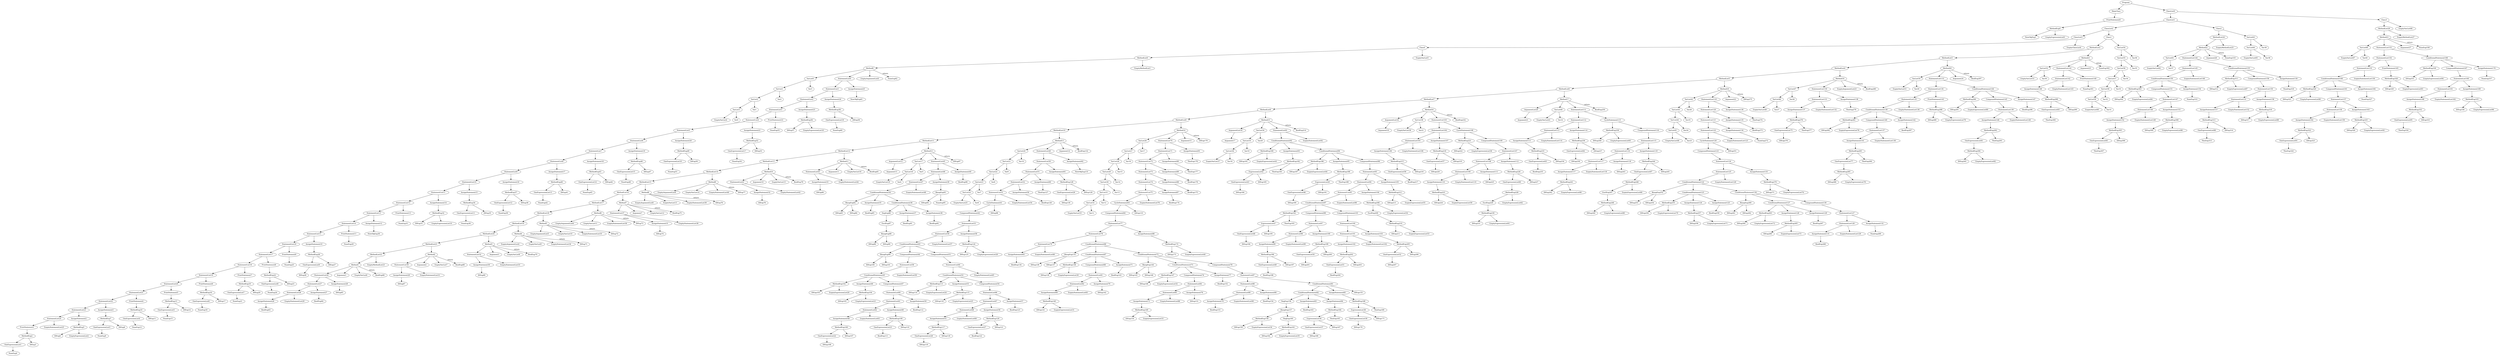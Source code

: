digraph G
{
MethodExp0->NewObjExp1
MethodExp0->EmptyExpressionList0
PrintStatement0->MethodExp0
MainClass->PrintStatement0
VarList3->EmptyVarList4
VarList3->Var0
VarList2->VarList3
VarList2->Var1
VarList1->VarList2
VarList1->Var2
VarList0->VarList1
VarList0->Var3
OneExpressionList1->NumExp4
MethodExp2->IDExp3
MethodExp2->OneExpressionList1
PrintStatement1->MethodExp2
StatementList24->EmptyStatementList25
StatementList24->PrintStatement1
MethodExp5->IDExp6
MethodExp5->EmptyExpressionList2
AssignStatement2->MethodExp5
StatementList23->StatementList24
StatementList23->AssignStatement2
OneExpressionList3->NumExp9
MethodExp7->IDExp8
MethodExp7->OneExpressionList3
AssignStatement3->MethodExp7
StatementList22->StatementList23
StatementList22->AssignStatement3
OneExpressionList4->NumExp12
MethodExp10->IDExp11
MethodExp10->OneExpressionList4
PrintStatement4->MethodExp10
StatementList21->StatementList22
StatementList21->PrintStatement4
OneExpressionList5->NumExp15
MethodExp13->IDExp14
MethodExp13->OneExpressionList5
PrintStatement5->MethodExp13
StatementList20->StatementList21
StatementList20->PrintStatement5
OneExpressionList6->NumExp18
MethodExp16->IDExp17
MethodExp16->OneExpressionList6
PrintStatement6->MethodExp16
StatementList19->StatementList20
StatementList19->PrintStatement6
OneExpressionList7->NumExp21
MethodExp19->IDExp20
MethodExp19->OneExpressionList7
PrintStatement7->MethodExp19
StatementList18->StatementList19
StatementList18->PrintStatement7
OneExpressionList8->NumExp24
MethodExp22->IDExp23
MethodExp22->OneExpressionList8
PrintStatement8->MethodExp22
StatementList17->StatementList18
StatementList17->PrintStatement8
PrintStatement9->NumExp25
StatementList16->StatementList17
StatementList16->PrintStatement9
OneExpressionList9->IDExp28
MethodExp26->IDExp27
MethodExp26->OneExpressionList9
AssignStatement10->MethodExp26
StatementList15->StatementList16
StatementList15->AssignStatement10
PrintStatement11->NumExp29
StatementList14->StatementList15
StatementList14->PrintStatement11
AssignStatement12->NewObjExp30
StatementList13->StatementList14
StatementList13->AssignStatement12
PrintStatement13->NumExp31
StatementList12->StatementList13
StatementList12->PrintStatement13
MethodExp32->IDExp33
MethodExp32->EmptyExpressionList10
AssignStatement14->MethodExp32
StatementList11->StatementList12
StatementList11->AssignStatement14
OneExpressionList11->NumExp36
MethodExp34->IDExp35
MethodExp34->OneExpressionList11
AssignStatement15->MethodExp34
StatementList10->StatementList11
StatementList10->AssignStatement15
OneExpressionList12->NumExp39
MethodExp37->IDExp38
MethodExp37->OneExpressionList12
AssignStatement16->MethodExp37
StatementList9->StatementList10
StatementList9->AssignStatement16
OneExpressionList13->NumExp42
MethodExp40->IDExp41
MethodExp40->OneExpressionList13
AssignStatement17->MethodExp40
StatementList8->StatementList9
StatementList8->AssignStatement17
OneExpressionList14->NumExp45
MethodExp43->IDExp44
MethodExp43->OneExpressionList14
AssignStatement18->MethodExp43
StatementList7->StatementList8
StatementList7->AssignStatement18
OneExpressionList15->NumExp48
MethodExp46->IDExp47
MethodExp46->OneExpressionList15
AssignStatement19->MethodExp46
StatementList6->StatementList7
StatementList6->AssignStatement19
OneExpressionList16->NumExp51
MethodExp49->IDExp50
MethodExp49->OneExpressionList16
AssignStatement20->MethodExp49
StatementList5->StatementList6
StatementList5->AssignStatement20
OneExpressionList17->NumExp54
MethodExp52->IDExp53
MethodExp52->OneExpressionList17
AssignStatement21->MethodExp52
StatementList4->StatementList5
StatementList4->AssignStatement21
PrintStatement22->NumExp55
StatementList3->StatementList4
StatementList3->PrintStatement22
MethodExp56->IDExp57
MethodExp56->EmptyExpressionList18
AssignStatement23->MethodExp56
StatementList2->StatementList3
StatementList2->AssignStatement23
OneExpressionList19->NumExp60
MethodExp58->IDExp59
MethodExp58->OneExpressionList19
AssignStatement24->MethodExp58
StatementList1->StatementList2
StatementList1->AssignStatement24
AssignStatement25->NewObjExp61
StatementList0->StatementList1
StatementList0->AssignStatement25
Method0->EmptyArgumentList0
Method0->VarList0
Method0->StatementList0
Method0->NumExp62 [label="return"]
MethodList0->EmptyMethodList1
MethodList0->Method0
Class0->MethodList0
Class0->EmptyVarList5
ClassList3->EmptyClassList4
ClassList3->Class0
AssignStatement26->BoolExp63
StatementList28->EmptyStatementList29
StatementList28->AssignStatement26
AssignStatement27->BoolExp64
StatementList27->StatementList28
StatementList27->AssignStatement27
AssignStatement28->IDExp65
StatementList26->StatementList27
StatementList26->AssignStatement28
Method1->Argument1
Method1->EmptyVarList6
Method1->StatementList26
Method1->BoolExp66 [label="return"]
MethodList22->EmptyMethodList23
MethodList22->Method1
AssignStatement29->IDExp67
StatementList30->EmptyStatementList31
StatementList30->AssignStatement29
Method2->Argument2
Method2->EmptyVarList7
Method2->StatementList30
Method2->BoolExp68 [label="return"]
MethodList21->MethodList22
MethodList21->Method2
AssignStatement30->IDExp69
StatementList32->EmptyStatementList33
StatementList32->AssignStatement30
Method3->Argument3
Method3->EmptyVarList8
Method3->StatementList32
Method3->BoolExp70 [label="return"]
MethodList20->MethodList21
MethodList20->Method3
Method4->EmptyArgumentList4
Method4->EmptyVarList9
Method4->EmptyStatementList34
Method4->IDExp71 [label="return"]
MethodList19->MethodList20
MethodList19->Method4
Method5->EmptyArgumentList5
Method5->EmptyVarList10
Method5->EmptyStatementList35
Method5->IDExp72 [label="return"]
MethodList18->MethodList19
MethodList18->Method5
Method6->EmptyArgumentList6
Method6->EmptyVarList11
Method6->EmptyStatementList36
Method6->IDExp73 [label="return"]
MethodList17->MethodList18
MethodList17->Method6
AssignStatement31->IDExp74
StatementList37->EmptyStatementList38
StatementList37->AssignStatement31
Method7->Argument7
Method7->EmptyVarList12
Method7->StatementList37
Method7->BoolExp75 [label="return"]
MethodList16->MethodList17
MethodList16->Method7
Method8->EmptyArgumentList8
Method8->EmptyVarList13
Method8->EmptyStatementList39
Method8->IDExp76 [label="return"]
MethodList15->MethodList16
MethodList15->Method8
Method9->EmptyArgumentList9
Method9->EmptyVarList14
Method9->EmptyStatementList40
Method9->IDExp77 [label="return"]
MethodList14->MethodList15
MethodList14->Method9
AssignStatement32->IDExp78
StatementList41->EmptyStatementList42
StatementList41->AssignStatement32
Method10->Argument10
Method10->EmptyVarList15
Method10->StatementList41
Method10->BoolExp79 [label="return"]
MethodList13->MethodList14
MethodList13->Method10
AssignStatement33->IDExp80
StatementList43->EmptyStatementList44
StatementList43->AssignStatement33
Method11->Argument11
Method11->EmptyVarList16
Method11->StatementList43
Method11->BoolExp81 [label="return"]
MethodList12->MethodList13
MethodList12->Method11
ArgumentList12->Argument13
VarList18->EmptyVarList19
VarList18->Var4
VarList17->VarList18
VarList17->Var5
BinopExp82->IDExp83
BinopExp82->IDExp84
AssignStatement35->BoolExp85
BinopExp88->IDExp89
BinopExp88->IDExp90
EnclExp87->BinopExp88
NegExp86->EnclExp87
AssignStatement37->BoolExp91
AssignStatement38->BoolExp92
ConditionalStatement36->NegExp86
ConditionalStatement36->AssignStatement37
ConditionalStatement36->AssignStatement38
ConditionalStatement34->BinopExp82
ConditionalStatement34->AssignStatement35
ConditionalStatement34->ConditionalStatement36
StatementList47->EmptyStatementList48
StatementList47->ConditionalStatement34
BinopExp93->IDExp94
BinopExp93->NumExp95
AssignStatement39->BinopExp93
StatementList46->StatementList47
StatementList46->AssignStatement39
AssignStatement40->BoolExp96
StatementList45->StatementList46
StatementList45->AssignStatement40
Method12->ArgumentList12
Method12->VarList17
Method12->StatementList45
Method12->IDExp97 [label="return"]
MethodList11->MethodList12
MethodList11->Method12
VarList24->EmptyVarList25
VarList24->Var6
VarList23->VarList24
VarList23->Var7
VarList22->VarList23
VarList22->Var8
VarList21->VarList22
VarList21->Var9
VarList20->VarList21
VarList20->Var10
BinopExp99->IDExp100
BinopExp99->IDExp101
MethodExp102->IDExp103
MethodExp102->EmptyExpressionList20
MethodExp104->IDExp105
MethodExp104->EmptyExpressionList21
AssignStatement46->MethodExp104
OneExpressionList22->IDExp108
MethodExp106->IDExp107
MethodExp106->OneExpressionList22
AssignStatement48->MethodExp106
StatementList62->EmptyStatementList63
StatementList62->AssignStatement48
OneExpressionList23->BoolExp111
MethodExp109->IDExp110
MethodExp109->OneExpressionList23
AssignStatement49->MethodExp109
StatementList61->StatementList62
StatementList61->AssignStatement49
AssignStatement50->BoolExp112
StatementList60->StatementList61
StatementList60->AssignStatement50
CompoundStatement47->StatementList60
ConditionalStatement45->MethodExp102
ConditionalStatement45->AssignStatement46
ConditionalStatement45->CompoundStatement47
StatementList58->EmptyStatementList59
StatementList58->ConditionalStatement45
CompoundStatement44->StatementList58
MethodExp113->IDExp114
MethodExp113->EmptyExpressionList24
MethodExp115->IDExp116
MethodExp115->EmptyExpressionList25
AssignStatement53->MethodExp115
OneExpressionList26->IDExp119
MethodExp117->IDExp118
MethodExp117->OneExpressionList26
AssignStatement55->MethodExp117
StatementList68->EmptyStatementList69
StatementList68->AssignStatement55
OneExpressionList27->BoolExp122
MethodExp120->IDExp121
MethodExp120->OneExpressionList27
AssignStatement56->MethodExp120
StatementList67->StatementList68
StatementList67->AssignStatement56
AssignStatement57->BoolExp123
StatementList66->StatementList67
StatementList66->AssignStatement57
CompoundStatement54->StatementList66
ConditionalStatement52->MethodExp113
ConditionalStatement52->AssignStatement53
ConditionalStatement52->CompoundStatement54
StatementList64->EmptyStatementList65
StatementList64->ConditionalStatement52
CompoundStatement51->StatementList64
ConditionalStatement43->BinopExp99
ConditionalStatement43->CompoundStatement44
ConditionalStatement43->CompoundStatement51
StatementList56->EmptyStatementList57
StatementList56->ConditionalStatement43
MethodExp124->IDExp125
MethodExp124->EmptyExpressionList28
AssignStatement58->MethodExp124
StatementList55->StatementList56
StatementList55->AssignStatement58
CompoundStatement42->StatementList55
CycleStatement41->IDExp98
CycleStatement41->CompoundStatement42
StatementList53->EmptyStatementList54
StatementList53->CycleStatement41
AssignStatement59->BoolExp126
StatementList52->StatementList53
StatementList52->AssignStatement59
AssignStatement60->ThisExp127
StatementList51->StatementList52
StatementList51->AssignStatement60
OneExpressionList29->IDExp130
MethodExp128->IDExp129
MethodExp128->OneExpressionList29
AssignStatement61->MethodExp128
StatementList50->StatementList51
StatementList50->AssignStatement61
AssignStatement62->NewObjExp131
StatementList49->StatementList50
StatementList49->AssignStatement62
Method13->Argument14
Method13->VarList20
Method13->StatementList49
Method13->BoolExp132 [label="return"]
MethodList10->MethodList11
MethodList10->Method13
VarList32->EmptyVarList33
VarList32->Var11
VarList31->VarList32
VarList31->Var12
VarList30->VarList31
VarList30->Var13
VarList29->VarList30
VarList29->Var14
VarList28->VarList29
VarList28->Var15
VarList27->VarList28
VarList27->Var16
VarList26->VarList27
VarList26->Var17
AssignStatement65->BoolExp134
StatementList79->EmptyStatementList80
StatementList79->AssignStatement65
BinopExp135->IDExp136
BinopExp135->IDExp137
MethodExp138->IDExp139
MethodExp138->EmptyExpressionList30
MethodExp140->IDExp141
MethodExp140->EmptyExpressionList31
AssignStatement69->MethodExp140
StatementList82->EmptyStatementList83
StatementList82->AssignStatement69
AssignStatement70->IDExp142
StatementList81->StatementList82
StatementList81->AssignStatement70
CompoundStatement68->StatementList81
AssignStatement71->BoolExp143
ConditionalStatement67->MethodExp138
ConditionalStatement67->CompoundStatement68
ConditionalStatement67->AssignStatement71
BinopExp144->IDExp145
BinopExp144->IDExp146
MethodExp147->IDExp148
MethodExp147->EmptyExpressionList32
MethodExp149->IDExp150
MethodExp149->EmptyExpressionList33
AssignStatement75->MethodExp149
StatementList85->EmptyStatementList86
StatementList85->AssignStatement75
AssignStatement76->IDExp151
StatementList84->StatementList85
StatementList84->AssignStatement76
CompoundStatement74->StatementList84
AssignStatement77->BoolExp152
ConditionalStatement73->MethodExp147
ConditionalStatement73->CompoundStatement74
ConditionalStatement73->AssignStatement77
AssignStatement79->BoolExp153
StatementList89->EmptyStatementList90
StatementList89->AssignStatement79
AssignStatement80->BoolExp154
StatementList88->StatementList89
StatementList88->AssignStatement80
MethodExp158->IDExp159
MethodExp158->EmptyExpressionList34
MethodExp161->IDExp162
MethodExp161->EmptyExpressionList35
NegExp160->MethodExp161
BinopExp157->MethodExp158
BinopExp157->NegExp160
NegExp156->BinopExp157
AssignStatement83->BoolExp163
OneExpressionList37->IDExp166
ExpressionList36->OneExpressionList37
ExpressionList36->IDExp167
MethodExp164->ThisExp165
MethodExp164->ExpressionList36
AssignStatement84->MethodExp164
ConditionalStatement82->NegExp156
ConditionalStatement82->AssignStatement83
ConditionalStatement82->AssignStatement84
OneExpressionList39->IDExp170
ExpressionList38->OneExpressionList39
ExpressionList38->IDExp171
MethodExp168->ThisExp169
MethodExp168->ExpressionList38
AssignStatement85->MethodExp168
ConditionalStatement81->IDExp155
ConditionalStatement81->ConditionalStatement82
ConditionalStatement81->AssignStatement85
StatementList87->StatementList88
StatementList87->ConditionalStatement81
CompoundStatement78->StatementList87
ConditionalStatement72->BinopExp144
ConditionalStatement72->ConditionalStatement73
ConditionalStatement72->CompoundStatement78
ConditionalStatement66->BinopExp135
ConditionalStatement66->ConditionalStatement67
ConditionalStatement66->ConditionalStatement72
StatementList78->StatementList79
StatementList78->ConditionalStatement66
MethodExp172->IDExp173
MethodExp172->EmptyExpressionList40
AssignStatement86->MethodExp172
StatementList77->StatementList78
StatementList77->AssignStatement86
CompoundStatement64->StatementList77
CycleStatement63->IDExp133
CycleStatement63->CompoundStatement64
StatementList75->EmptyStatementList76
StatementList75->CycleStatement63
AssignStatement87->BoolExp174
StatementList74->StatementList75
StatementList74->AssignStatement87
AssignStatement88->BoolExp175
StatementList73->StatementList74
StatementList73->AssignStatement88
AssignStatement89->BoolExp176
StatementList72->StatementList73
StatementList72->AssignStatement89
AssignStatement90->ThisExp177
StatementList71->StatementList72
StatementList71->AssignStatement90
AssignStatement91->ThisExp178
StatementList70->StatementList71
StatementList70->AssignStatement91
Method14->Argument15
Method14->VarList26
Method14->StatementList70
Method14->IDExp179 [label="return"]
MethodList9->MethodList10
MethodList9->Method14
ArgumentList16->Argument17
VarList36->EmptyVarList37
VarList36->Var18
VarList35->VarList36
VarList35->Var19
VarList34->VarList35
VarList34->Var20
MethodExp180->IDExp181
MethodExp180->EmptyExpressionList41
OneExpressionList43->IDExp184
ExpressionList42->OneExpressionList43
ExpressionList42->IDExp185
MethodExp182->ThisExp183
MethodExp182->ExpressionList42
AssignStatement93->MethodExp182
MethodExp186->IDExp187
MethodExp186->EmptyExpressionList44
OneExpressionList46->IDExp190
ExpressionList45->OneExpressionList46
ExpressionList45->IDExp191
MethodExp188->ThisExp189
MethodExp188->ExpressionList45
AssignStatement95->MethodExp188
OneExpressionList48->IDExp194
ExpressionList47->OneExpressionList48
ExpressionList47->IDExp195
MethodExp192->ThisExp193
MethodExp192->ExpressionList47
OneExpressionList49->BoolExp198
MethodExp196->IDExp197
MethodExp196->OneExpressionList49
AssignStatement99->MethodExp196
StatementList98->EmptyStatementList99
StatementList98->AssignStatement99
OneExpressionList50->IDExp201
MethodExp199->IDExp200
MethodExp199->OneExpressionList50
AssignStatement100->MethodExp199
StatementList97->StatementList98
StatementList97->AssignStatement100
CompoundStatement98->StatementList97
OneExpressionList51->BoolExp204
MethodExp202->IDExp203
MethodExp202->OneExpressionList51
AssignStatement102->MethodExp202
StatementList101->EmptyStatementList102
StatementList101->AssignStatement102
OneExpressionList52->IDExp207
MethodExp205->IDExp206
MethodExp205->OneExpressionList52
AssignStatement103->MethodExp205
StatementList100->StatementList101
StatementList100->AssignStatement103
CompoundStatement101->StatementList100
ConditionalStatement97->MethodExp192
ConditionalStatement97->CompoundStatement98
ConditionalStatement97->CompoundStatement101
StatementList95->EmptyStatementList96
StatementList95->ConditionalStatement97
MethodExp210->IDExp211
MethodExp210->EmptyExpressionList53
EnclExp209->MethodExp210
MethodExp208->EnclExp209
MethodExp208->EmptyExpressionList54
AssignStatement104->MethodExp208
StatementList94->StatementList95
StatementList94->AssignStatement104
MethodExp212->IDExp213
MethodExp212->EmptyExpressionList55
AssignStatement105->MethodExp212
StatementList93->StatementList94
StatementList93->AssignStatement105
CompoundStatement96->StatementList93
ConditionalStatement94->MethodExp186
ConditionalStatement94->AssignStatement95
ConditionalStatement94->CompoundStatement96
ConditionalStatement92->MethodExp180
ConditionalStatement92->AssignStatement93
ConditionalStatement92->ConditionalStatement94
StatementList91->EmptyStatementList92
StatementList91->ConditionalStatement92
Method15->ArgumentList16
Method15->VarList34
Method15->StatementList91
Method15->BoolExp214 [label="return"]
MethodList8->MethodList9
MethodList8->Method15
ArgumentList18->Argument19
VarList38->EmptyVarList39
VarList38->Var21
OneExpressionList56->BoolExp217
MethodExp215->IDExp216
MethodExp215->OneExpressionList56
AssignStatement106->MethodExp215
StatementList105->EmptyStatementList106
StatementList105->AssignStatement106
OneExpressionList57->IDExp220
MethodExp218->IDExp219
MethodExp218->OneExpressionList57
AssignStatement107->MethodExp218
StatementList104->StatementList105
StatementList104->AssignStatement107
MethodExp221->IDExp222
MethodExp221->EmptyExpressionList58
MethodExp223->IDExp224
MethodExp223->EmptyExpressionList59
AssignStatement110->MethodExp223
StatementList109->EmptyStatementList110
StatementList109->AssignStatement110
AssignStatement111->IDExp225
StatementList108->StatementList109
StatementList108->AssignStatement111
MethodExp230->IDExp231
MethodExp230->EmptyExpressionList61
EnclExp229->MethodExp230
MethodExp228->EnclExp229
MethodExp228->EmptyExpressionList62
OneExpressionList60->MethodExp228
MethodExp226->IDExp227
MethodExp226->OneExpressionList60
AssignStatement112->MethodExp226
StatementList107->StatementList108
StatementList107->AssignStatement112
CompoundStatement109->StatementList107
CycleStatement108->MethodExp221
CycleStatement108->CompoundStatement109
StatementList103->StatementList104
StatementList103->CycleStatement108
Method16->ArgumentList18
Method16->VarList38
Method16->StatementList103
Method16->BoolExp232 [label="return"]
MethodList7->MethodList8
MethodList7->Method16
ArgumentList20->Argument21
VarList40->EmptyVarList41
VarList40->Var22
OneExpressionList63->BoolExp235
MethodExp233->IDExp234
MethodExp233->OneExpressionList63
AssignStatement113->MethodExp233
StatementList113->EmptyStatementList114
StatementList113->AssignStatement113
OneExpressionList64->IDExp238
MethodExp236->IDExp237
MethodExp236->OneExpressionList64
AssignStatement114->MethodExp236
StatementList112->StatementList113
StatementList112->AssignStatement114
MethodExp239->IDExp240
MethodExp239->EmptyExpressionList65
MethodExp241->IDExp242
MethodExp241->EmptyExpressionList66
AssignStatement117->MethodExp241
StatementList117->EmptyStatementList118
StatementList117->AssignStatement117
AssignStatement118->IDExp243
StatementList116->StatementList117
StatementList116->AssignStatement118
MethodExp248->IDExp249
MethodExp248->EmptyExpressionList68
EnclExp247->MethodExp248
MethodExp246->EnclExp247
MethodExp246->EmptyExpressionList69
OneExpressionList67->MethodExp246
MethodExp244->IDExp245
MethodExp244->OneExpressionList67
AssignStatement119->MethodExp244
StatementList115->StatementList116
StatementList115->AssignStatement119
CompoundStatement116->StatementList115
CycleStatement115->MethodExp239
CycleStatement115->CompoundStatement116
StatementList111->StatementList112
StatementList111->CycleStatement115
Method17->ArgumentList20
Method17->VarList40
Method17->StatementList111
Method17->BoolExp250 [label="return"]
MethodList6->MethodList7
MethodList6->Method17
VarList45->EmptyVarList46
VarList45->Var23
VarList44->VarList45
VarList44->Var24
VarList43->VarList44
VarList43->Var25
VarList42->VarList43
VarList42->Var26
BinopExp252->IDExp253
BinopExp252->IDExp254
MethodExp255->IDExp256
MethodExp255->EmptyExpressionList70
MethodExp257->IDExp258
MethodExp257->EmptyExpressionList71
AssignStatement124->MethodExp257
AssignStatement125->BoolExp259
ConditionalStatement123->MethodExp255
ConditionalStatement123->AssignStatement124
ConditionalStatement123->AssignStatement125
BinopExp260->IDExp261
BinopExp260->IDExp262
MethodExp263->IDExp264
MethodExp263->EmptyExpressionList72
MethodExp265->IDExp266
MethodExp265->EmptyExpressionList73
AssignStatement128->MethodExp265
AssignStatement129->BoolExp267
ConditionalStatement127->MethodExp263
ConditionalStatement127->AssignStatement128
ConditionalStatement127->AssignStatement129
AssignStatement131->BoolExp268
StatementList128->EmptyStatementList129
StatementList128->AssignStatement131
AssignStatement132->NumExp269
StatementList127->StatementList128
StatementList127->AssignStatement132
CompoundStatement130->StatementList127
ConditionalStatement126->BinopExp260
ConditionalStatement126->ConditionalStatement127
ConditionalStatement126->CompoundStatement130
ConditionalStatement122->BinopExp252
ConditionalStatement122->ConditionalStatement123
ConditionalStatement122->ConditionalStatement126
StatementList125->EmptyStatementList126
StatementList125->ConditionalStatement122
MethodExp270->IDExp271
MethodExp270->EmptyExpressionList74
AssignStatement133->MethodExp270
StatementList124->StatementList125
StatementList124->AssignStatement133
CompoundStatement121->StatementList124
CycleStatement120->IDExp251
CycleStatement120->CompoundStatement121
StatementList122->EmptyStatementList123
StatementList122->CycleStatement120
AssignStatement134->NumExp272
StatementList121->StatementList122
StatementList121->AssignStatement134
AssignStatement135->BoolExp273
StatementList120->StatementList121
StatementList120->AssignStatement135
AssignStatement136->ThisExp274
StatementList119->StatementList120
StatementList119->AssignStatement136
Method18->Argument22
Method18->VarList42
Method18->StatementList119
Method18->IDExp275 [label="return"]
MethodList5->MethodList6
MethodList5->Method18
VarList48->EmptyVarList49
VarList48->Var27
VarList47->VarList48
VarList47->Var28
OneExpressionList75->IDExp278
MethodExp276->ThisExp277
MethodExp276->OneExpressionList75
AssignStatement137->MethodExp276
StatementList131->EmptyStatementList132
StatementList131->AssignStatement137
AssignStatement138->ThisExp279
StatementList130->StatementList131
StatementList130->AssignStatement138
Method19->EmptyArgumentList23
Method19->VarList47
Method19->StatementList130
Method19->BoolExp280 [label="return"]
MethodList4->MethodList5
MethodList4->Method19
VarList50->EmptyVarList51
VarList50->Var29
MethodExp281->IDExp282
MethodExp281->EmptyExpressionList76
MethodExp285->IDExp286
MethodExp285->EmptyExpressionList78
OneExpressionList77->MethodExp285
MethodExp283->ThisExp284
MethodExp283->OneExpressionList77
AssignStatement141->MethodExp283
StatementList137->EmptyStatementList138
StatementList137->AssignStatement141
CompoundStatement140->StatementList137
AssignStatement142->BoolExp287
ConditionalStatement139->MethodExp281
ConditionalStatement139->CompoundStatement140
ConditionalStatement139->AssignStatement142
StatementList135->EmptyStatementList136
StatementList135->ConditionalStatement139
MethodExp288->IDExp289
MethodExp288->EmptyExpressionList79
PrintStatement143->MethodExp288
StatementList134->StatementList135
StatementList134->PrintStatement143
MethodExp290->IDExp291
MethodExp290->EmptyExpressionList80
MethodExp294->IDExp295
MethodExp294->EmptyExpressionList82
OneExpressionList81->MethodExp294
MethodExp292->ThisExp293
MethodExp292->OneExpressionList81
AssignStatement146->MethodExp292
StatementList139->EmptyStatementList140
StatementList139->AssignStatement146
CompoundStatement145->StatementList139
AssignStatement147->BoolExp296
ConditionalStatement144->MethodExp290
ConditionalStatement144->CompoundStatement145
ConditionalStatement144->AssignStatement147
StatementList133->StatementList134
StatementList133->ConditionalStatement144
Method20->Argument24
Method20->VarList50
Method20->StatementList133
Method20->BoolExp297 [label="return"]
MethodList3->MethodList4
MethodList3->Method20
VarList52->EmptyVarList53
VarList52->Var30
OneExpressionList83->ThisExp300
MethodExp298->IDExp299
MethodExp298->OneExpressionList83
AssignStatement148->MethodExp298
StatementList142->EmptyStatementList143
StatementList142->AssignStatement148
PrintStatement149->NumExp301
StatementList141->StatementList142
StatementList141->PrintStatement149
Method21->Argument25
Method21->VarList52
Method21->StatementList141
Method21->NumExp302 [label="return"]
MethodList2->MethodList3
MethodList2->Method21
VarList59->EmptyVarList60
VarList59->Var31
VarList58->VarList59
VarList58->Var32
VarList57->VarList58
VarList57->Var33
VarList56->VarList57
VarList56->Var34
VarList55->VarList56
VarList55->Var35
VarList54->VarList55
VarList54->Var36
Class1->MethodList2
Class1->VarList54
ClassList2->ClassList3
ClassList2->Class1
VarList61->EmptyVarList62
VarList61->Var37
MethodExp303->IDExp304
MethodExp303->EmptyExpressionList84
OneExpressionList85->ThisExp307
MethodExp305->IDExp306
MethodExp305->OneExpressionList85
AssignStatement152->MethodExp305
StatementList148->EmptyStatementList149
StatementList148->AssignStatement152
MethodExp308->IDExp309
MethodExp308->EmptyExpressionList86
AssignStatement153->MethodExp308
StatementList147->StatementList148
StatementList147->AssignStatement153
CompoundStatement151->StatementList147
AssignStatement154->NumExp310
ConditionalStatement150->MethodExp303
ConditionalStatement150->CompoundStatement151
ConditionalStatement150->AssignStatement154
StatementList145->EmptyStatementList146
StatementList145->ConditionalStatement150
MethodExp311->IDExp312
MethodExp311->EmptyExpressionList87
OneExpressionList88->ThisExp315
MethodExp313->IDExp314
MethodExp313->OneExpressionList88
AssignStatement157->MethodExp313
StatementList151->EmptyStatementList152
StatementList151->AssignStatement157
MethodExp316->IDExp317
MethodExp316->EmptyExpressionList89
AssignStatement158->MethodExp316
StatementList150->StatementList151
StatementList150->AssignStatement158
CompoundStatement156->StatementList150
AssignStatement159->NumExp318
ConditionalStatement155->MethodExp311
ConditionalStatement155->CompoundStatement156
ConditionalStatement155->AssignStatement159
StatementList144->StatementList145
StatementList144->ConditionalStatement155
Method22->Argument26
Method22->VarList61
Method22->StatementList144
Method22->NumExp319 [label="return"]
MethodList24->EmptyMethodList25
MethodList24->Method22
VarList64->EmptyVarList65
VarList64->Var38
VarList63->VarList64
VarList63->Var39
Class2->MethodList24
Class2->VarList63
ClassList1->ClassList2
ClassList1->Class2
VarList66->EmptyVarList67
VarList66->Var40
MethodExp320->IDExp321
MethodExp320->EmptyExpressionList90
OneExpressionList91->ThisExp324
MethodExp322->IDExp323
MethodExp322->OneExpressionList91
AssignStatement162->MethodExp322
StatementList158->EmptyStatementList159
StatementList158->AssignStatement162
MethodExp325->IDExp326
MethodExp325->EmptyExpressionList92
AssignStatement163->MethodExp325
StatementList157->StatementList158
StatementList157->AssignStatement163
CompoundStatement161->StatementList157
AssignStatement164->NumExp327
ConditionalStatement160->MethodExp320
ConditionalStatement160->CompoundStatement161
ConditionalStatement160->AssignStatement164
StatementList155->EmptyStatementList156
StatementList155->ConditionalStatement160
MethodExp328->IDExp329
MethodExp328->EmptyExpressionList93
PrintStatement165->MethodExp328
StatementList154->StatementList155
StatementList154->PrintStatement165
MethodExp330->IDExp331
MethodExp330->EmptyExpressionList94
OneExpressionList95->ThisExp334
MethodExp332->IDExp333
MethodExp332->OneExpressionList95
AssignStatement168->MethodExp332
StatementList161->EmptyStatementList162
StatementList161->AssignStatement168
MethodExp335->IDExp336
MethodExp335->EmptyExpressionList96
AssignStatement169->MethodExp335
StatementList160->StatementList161
StatementList160->AssignStatement169
CompoundStatement167->StatementList160
AssignStatement170->NumExp337
ConditionalStatement166->MethodExp330
ConditionalStatement166->CompoundStatement167
ConditionalStatement166->AssignStatement170
StatementList153->StatementList154
StatementList153->ConditionalStatement166
Method23->Argument27
Method23->VarList66
Method23->StatementList153
Method23->NumExp338 [label="return"]
MethodList26->EmptyMethodList27
MethodList26->Method23
Class3->MethodList26
Class3->EmptyVarList68
ClassList0->ClassList1
ClassList0->Class3
Program->MainClass
Program->ClassList0
}
